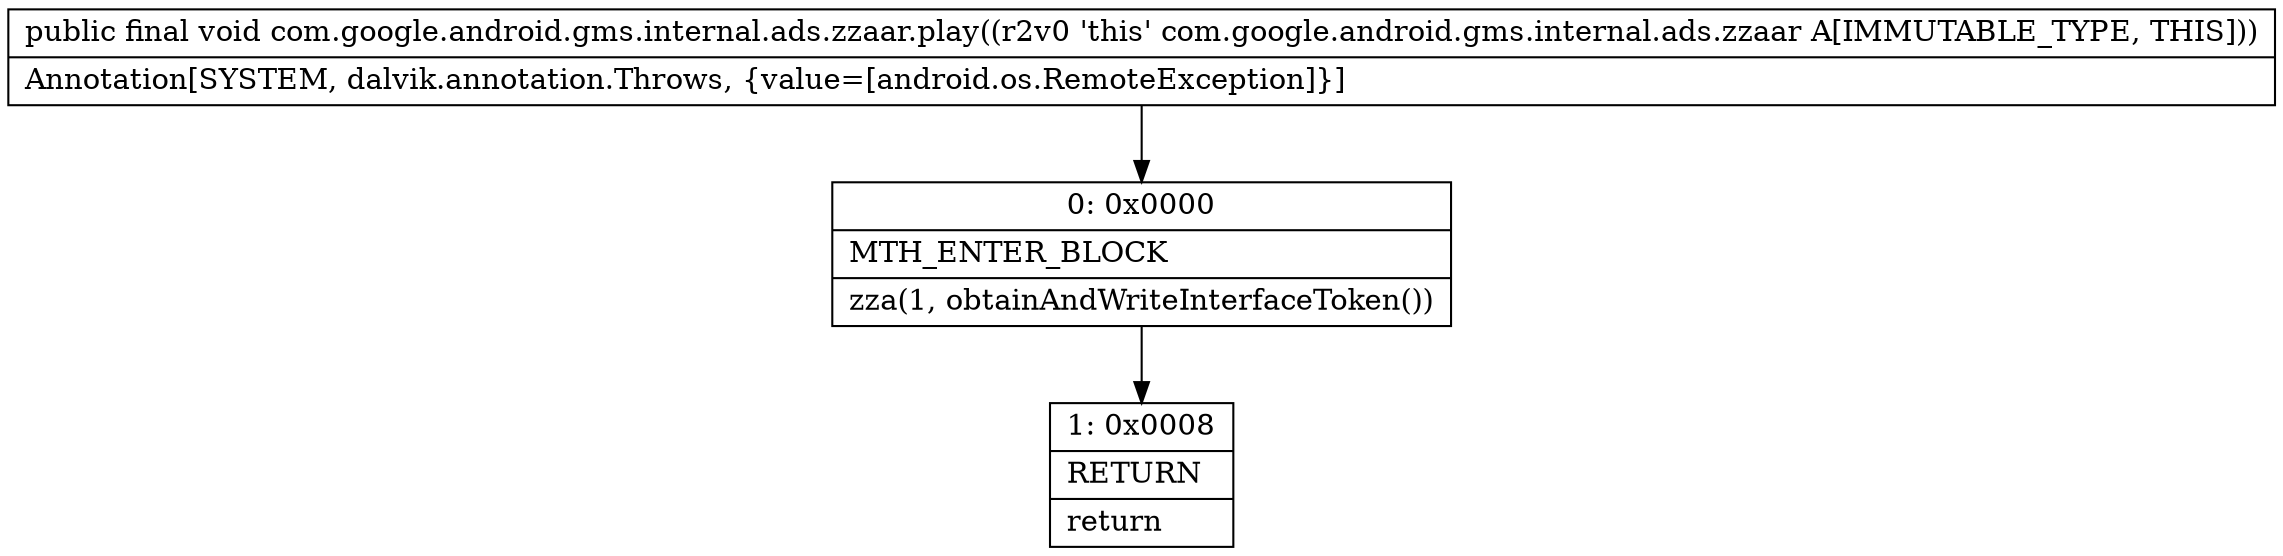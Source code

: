 digraph "CFG forcom.google.android.gms.internal.ads.zzaar.play()V" {
Node_0 [shape=record,label="{0\:\ 0x0000|MTH_ENTER_BLOCK\l|zza(1, obtainAndWriteInterfaceToken())\l}"];
Node_1 [shape=record,label="{1\:\ 0x0008|RETURN\l|return\l}"];
MethodNode[shape=record,label="{public final void com.google.android.gms.internal.ads.zzaar.play((r2v0 'this' com.google.android.gms.internal.ads.zzaar A[IMMUTABLE_TYPE, THIS]))  | Annotation[SYSTEM, dalvik.annotation.Throws, \{value=[android.os.RemoteException]\}]\l}"];
MethodNode -> Node_0;
Node_0 -> Node_1;
}

